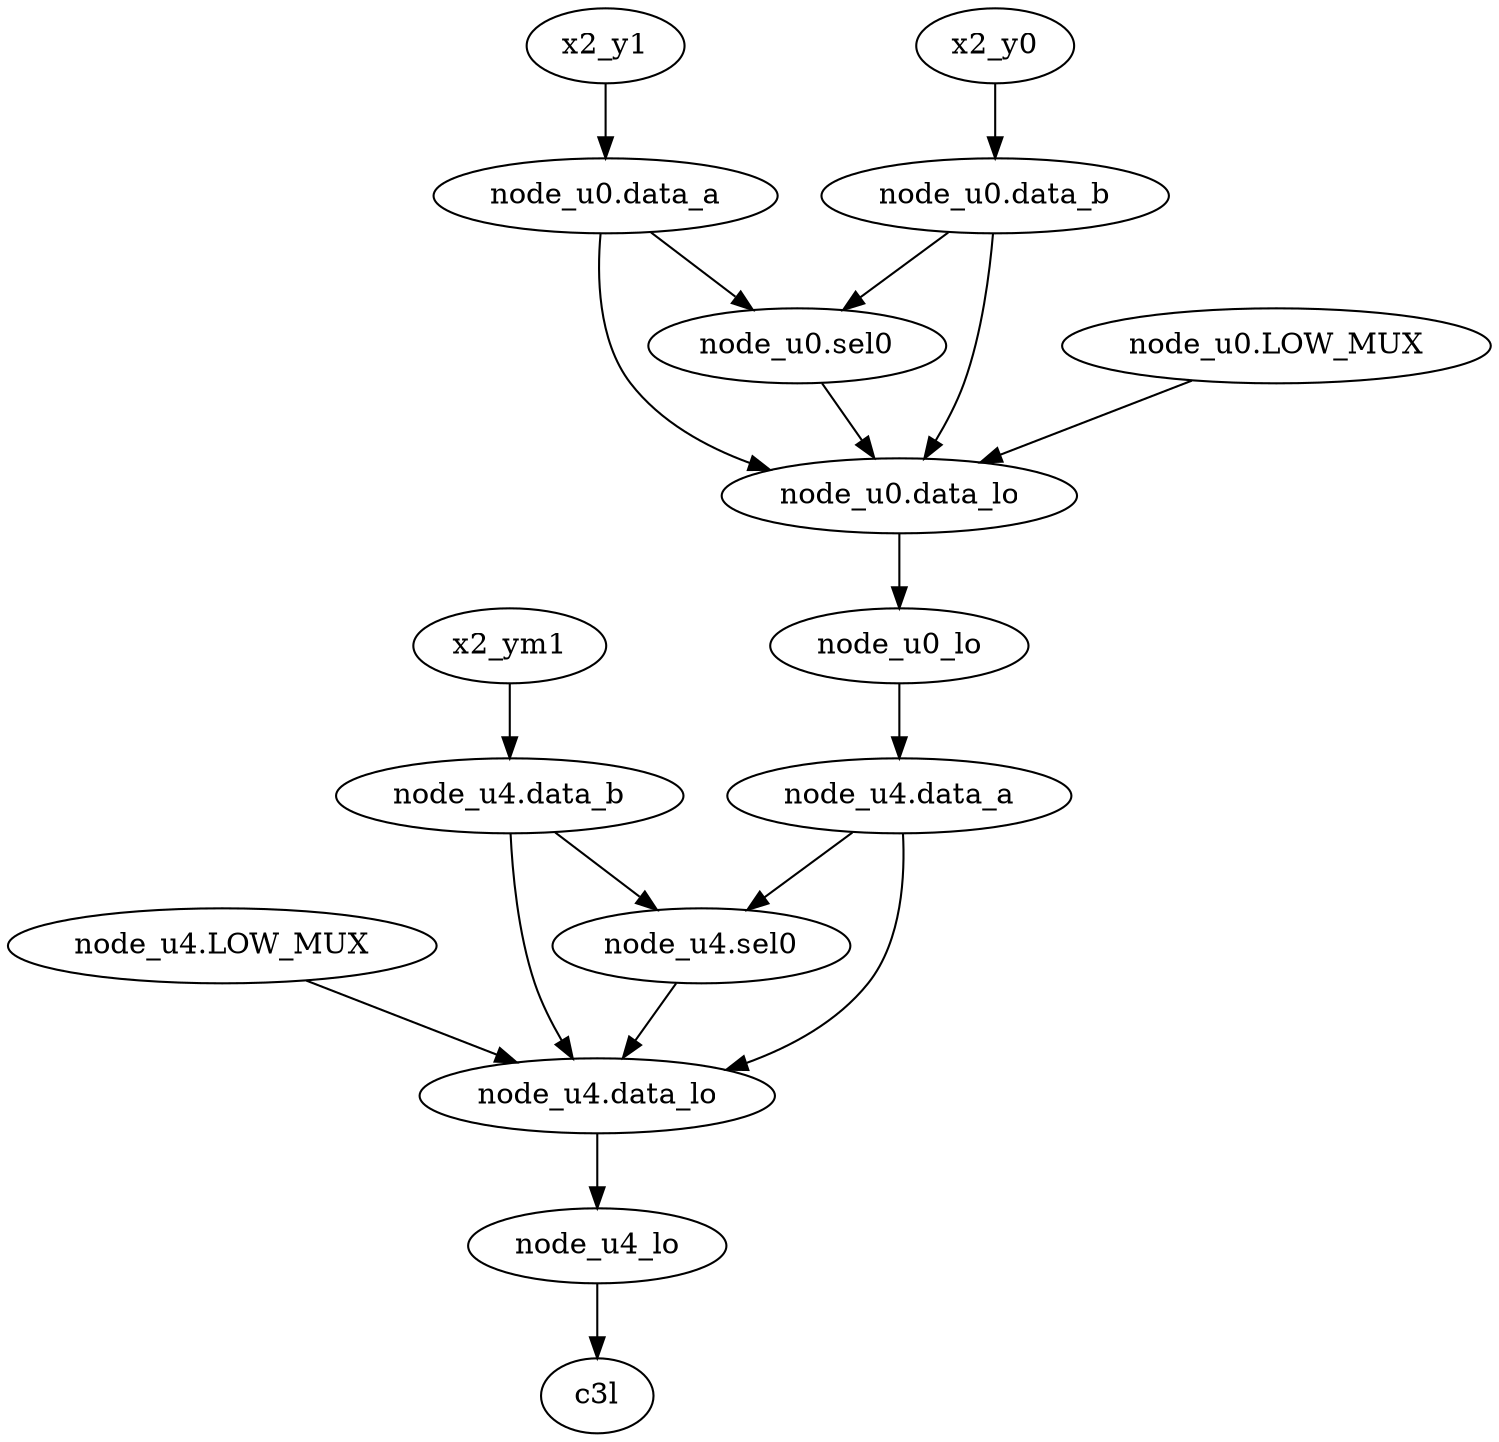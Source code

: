 strict digraph "" {
	c3l	 [complexity=0,
		importance=0.00882621385921,
		rank=0.0];
	"node_u0.data_lo"	 [complexity=5,
		importance=0.212796204929,
		rank=0.0425592409858];
	node_u0_lo	 [complexity=5,
		importance=0.203100203055,
		rank=0.0406200406111];
	"node_u0.data_lo" -> node_u0_lo;
	node_u4_lo	 [complexity=2,
		importance=0.0180933172955,
		rank=0.00904665864774];
	node_u4_lo -> c3l;
	"node_u4.LOW_MUX"	 [complexity=4,
		importance=0.0606798511814,
		rank=0.0151699627953];
	"node_u4.data_lo"	 [complexity=2,
		importance=0.0282435514168,
		rank=0.0141217757084];
	"node_u4.LOW_MUX" -> "node_u4.data_lo";
	"node_u4.data_a"	 [complexity=5,
		importance=0.194059965461,
		rank=0.0388119930921];
	node_u0_lo -> "node_u4.data_a";
	x2_y0	 [complexity=8,
		importance=1.30193436195,
		rank=0.162741795244];
	"node_u0.data_b"	 [complexity=8,
		importance=1.29774161361,
		rank=0.162217701701];
	x2_y0 -> "node_u0.data_b";
	x2_ym1	 [complexity=5,
		importance=0.195829649608,
		rank=0.0391659299217];
	"node_u4.data_b"	 [complexity=5,
		importance=0.191636901261,
		rank=0.0383273802521];
	x2_ym1 -> "node_u4.data_b";
	"node_u4.data_a" -> "node_u4.data_lo";
	"node_u4.sel0"	 [complexity=3,
		importance=0.0926737555011,
		rank=0.0308912518337];
	"node_u4.data_a" -> "node_u4.sel0";
	"node_u4.data_b" -> "node_u4.data_lo";
	"node_u4.data_b" -> "node_u4.sel0";
	"node_u0.data_a"	 [complexity=8,
		importance=1.29774161361,
		rank=0.162217701701];
	"node_u0.data_a" -> "node_u0.data_lo";
	"node_u0.sel0"	 [complexity=6,
		importance=0.645726111674,
		rank=0.107621018612];
	"node_u0.data_a" -> "node_u0.sel0";
	x2_y1	 [complexity=8,
		importance=1.30193436195,
		rank=0.162741795244];
	x2_y1 -> "node_u0.data_a";
	"node_u0.data_b" -> "node_u0.data_lo";
	"node_u0.data_b" -> "node_u0.sel0";
	"node_u4.data_lo" -> node_u4_lo;
	"node_u0.LOW_MUX"	 [complexity=7,
		importance=0.429785158206,
		rank=0.0613978797437];
	"node_u0.LOW_MUX" -> "node_u0.data_lo";
	"node_u0.sel0" -> "node_u0.data_lo";
	"node_u4.sel0" -> "node_u4.data_lo";
}

